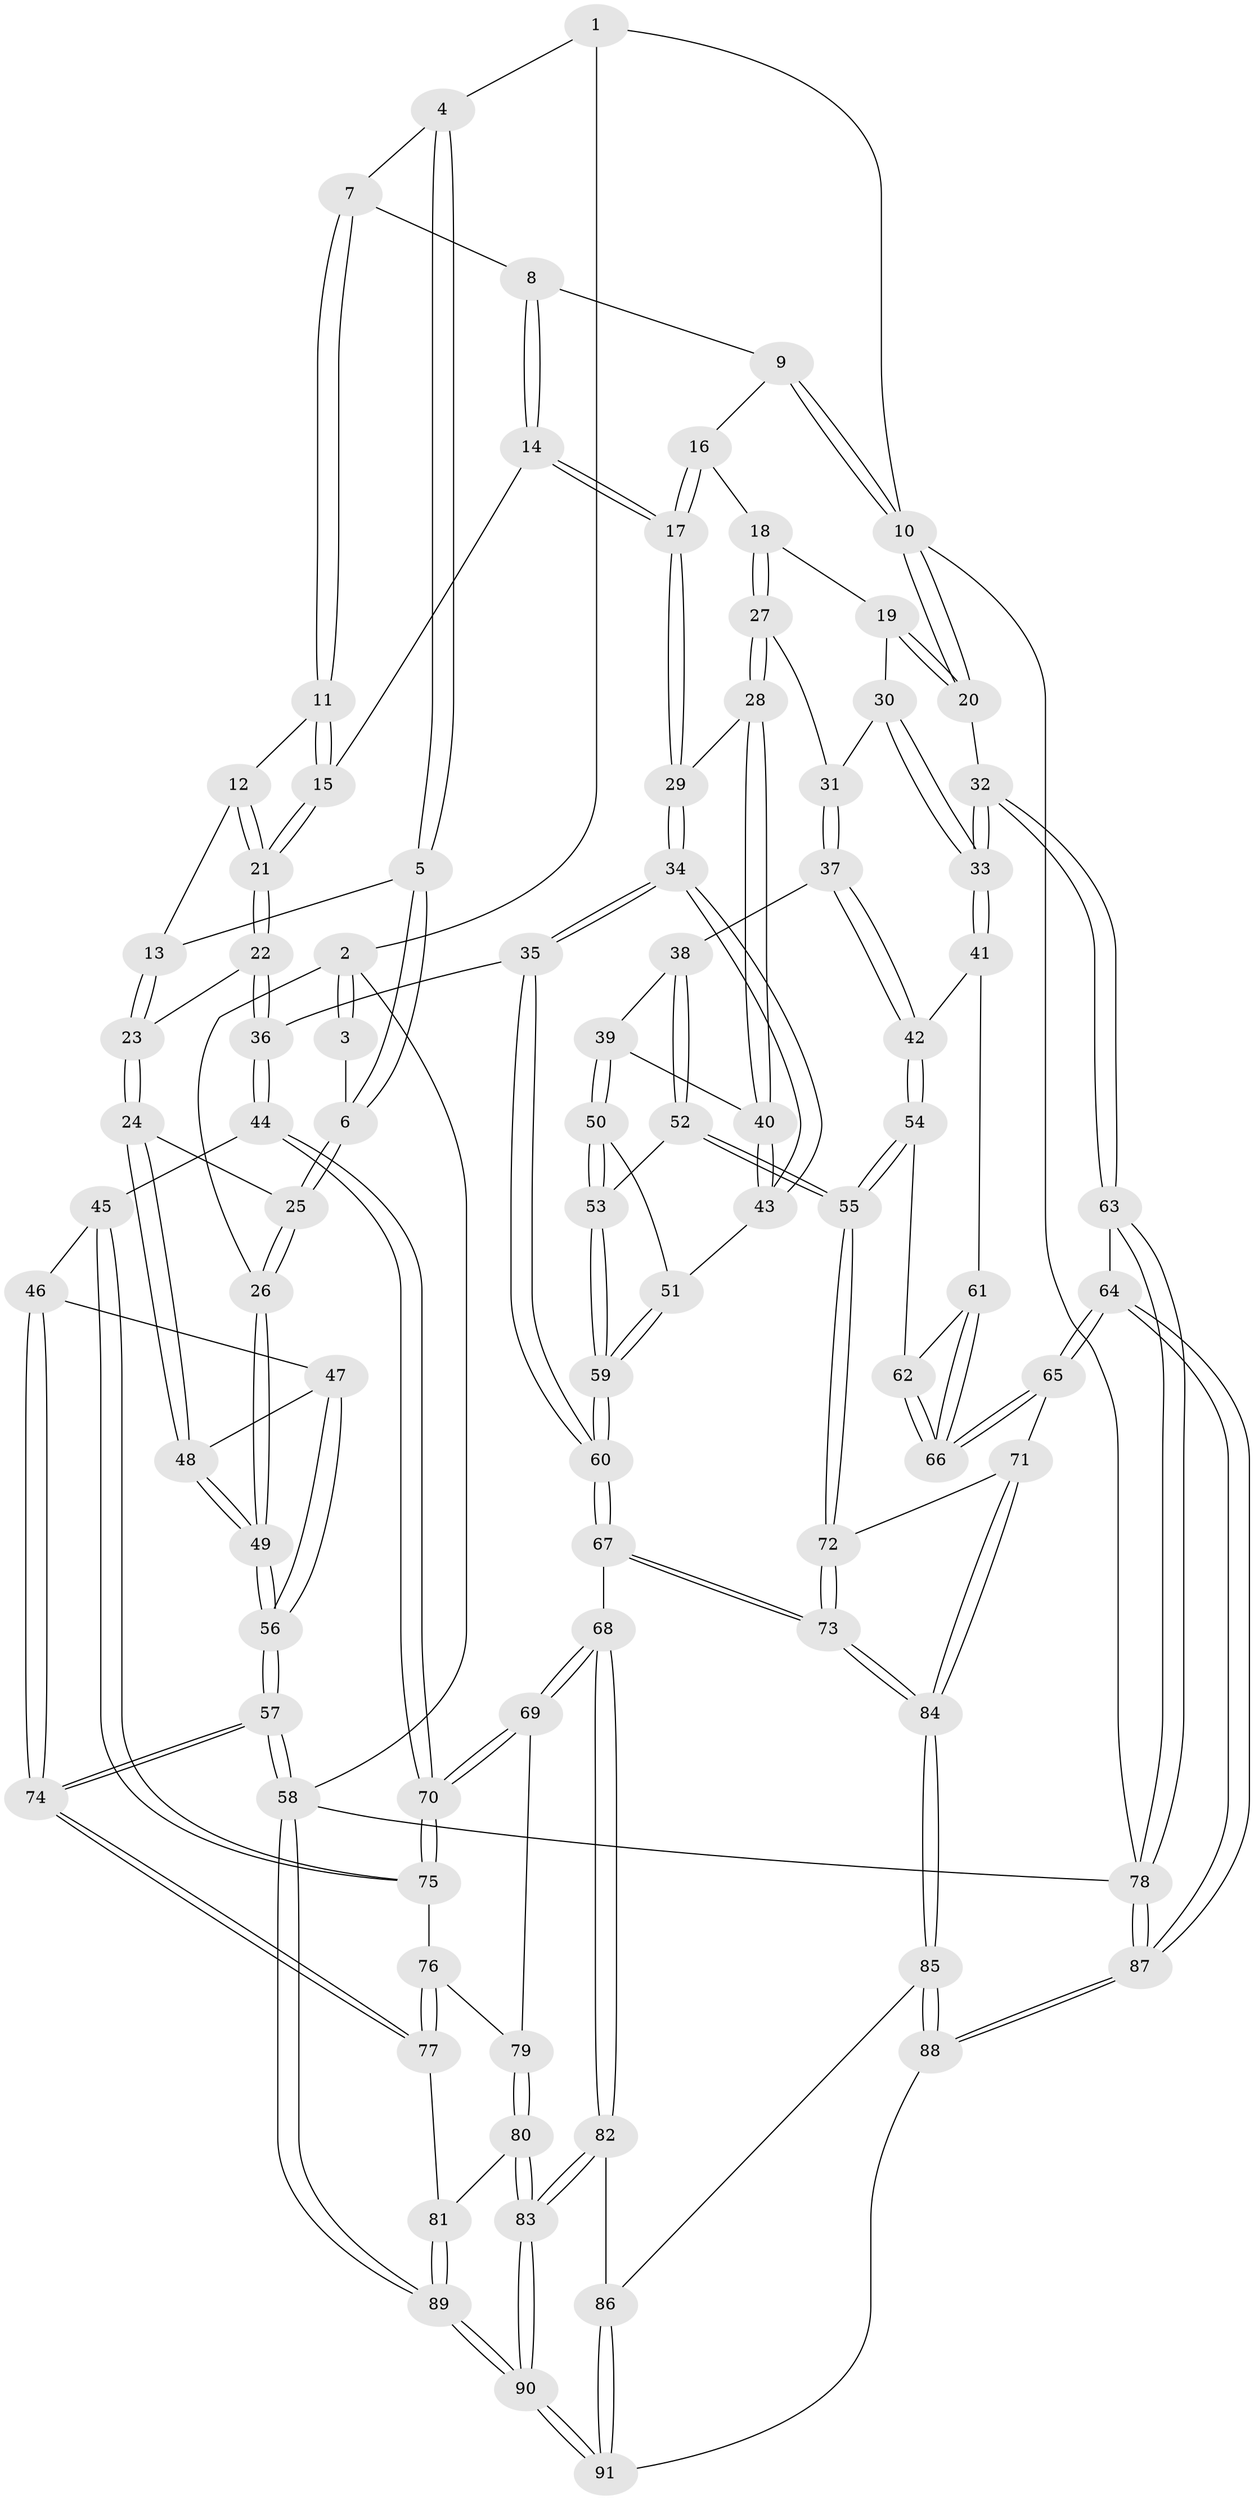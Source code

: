 // coarse degree distribution, {5: 0.2777777777777778, 4: 0.2777777777777778, 3: 0.25, 6: 0.1388888888888889, 8: 0.027777777777777776, 7: 0.027777777777777776}
// Generated by graph-tools (version 1.1) at 2025/06/03/04/25 22:06:20]
// undirected, 91 vertices, 224 edges
graph export_dot {
graph [start="1"]
  node [color=gray90,style=filled];
  1 [pos="+0.2780906482726422+0"];
  2 [pos="+0+0"];
  3 [pos="+0.010019339999875847+0.06350278748591534"];
  4 [pos="+0.3450952298004036+0"];
  5 [pos="+0.20017852641475417+0.13200174392766975"];
  6 [pos="+0.19514810624672105+0.13512063545900374"];
  7 [pos="+0.5663548694868572+0"];
  8 [pos="+0.5757655003771569+0"];
  9 [pos="+0.6891001779303464+0"];
  10 [pos="+1+0"];
  11 [pos="+0.3905012279793817+0.21953326626807193"];
  12 [pos="+0.2865498939658181+0.20068623279378217"];
  13 [pos="+0.2560131634877425+0.18833433305844385"];
  14 [pos="+0.6292965780817286+0.21335141668664545"];
  15 [pos="+0.42946348512510124+0.29268249927365847"];
  16 [pos="+0.9092877498460455+0.14880544600447215"];
  17 [pos="+0.6464790095300912+0.24096654342059862"];
  18 [pos="+0.9696706420829577+0.18853436242322072"];
  19 [pos="+0.9775558322911341+0.19025114707073945"];
  20 [pos="+1+0.20889337240144226"];
  21 [pos="+0.4031876403407231+0.3295844384096576"];
  22 [pos="+0.3703370725495089+0.40510961220695385"];
  23 [pos="+0.3197846365035924+0.3966816098366711"];
  24 [pos="+0.20541889853055104+0.4238365035317518"];
  25 [pos="+0.09276552265551775+0.27038525403198743"];
  26 [pos="+0+0.33258295747493455"];
  27 [pos="+0.7289655146833262+0.33218006282747653"];
  28 [pos="+0.6937342652297563+0.3173383640799826"];
  29 [pos="+0.6714152349957891+0.30467354887112075"];
  30 [pos="+0.8822688923495218+0.34047129122131026"];
  31 [pos="+0.7312033137359826+0.33412836017232184"];
  32 [pos="+1+0.4986247121170971"];
  33 [pos="+1+0.4984742197267289"];
  34 [pos="+0.5165210138667956+0.5030737083933784"];
  35 [pos="+0.4856425244039916+0.5132882783821349"];
  36 [pos="+0.4617819295670013+0.5133437997798675"];
  37 [pos="+0.8368669049788392+0.4964997254959936"];
  38 [pos="+0.7348031632854943+0.5330236941916038"];
  39 [pos="+0.7172199456837527+0.5309574316034353"];
  40 [pos="+0.6954672786249023+0.4988639969997285"];
  41 [pos="+0.9021122662065447+0.5273601862933265"];
  42 [pos="+0.85553664947824+0.5093613774473621"];
  43 [pos="+0.5636299636135681+0.5296496588129872"];
  44 [pos="+0.44066997896949045+0.5383266119812327"];
  45 [pos="+0.26070764830595083+0.6368192075848167"];
  46 [pos="+0.24735842245222325+0.6318332044000354"];
  47 [pos="+0.17749508220198473+0.5237705725334473"];
  48 [pos="+0.17644340280439308+0.4932028489205494"];
  49 [pos="+0+0.42446439406642306"];
  50 [pos="+0.6387116160128945+0.5684321489819361"];
  51 [pos="+0.5847444899189881+0.5446256454794121"];
  52 [pos="+0.7117267554392712+0.6500377239345263"];
  53 [pos="+0.7045010271970068+0.6479331126535717"];
  54 [pos="+0.7204961656945034+0.6472862766937518"];
  55 [pos="+0.7124005724663087+0.6504432254414502"];
  56 [pos="+0+0.7163585425001395"];
  57 [pos="+0+0.8031258120273818"];
  58 [pos="+0+1"];
  59 [pos="+0.6192118415474896+0.6875484714398489"];
  60 [pos="+0.5682340150614001+0.7426697037921406"];
  61 [pos="+0.8874934505322882+0.5626320653302174"];
  62 [pos="+0.7888373481218244+0.6500071137804863"];
  63 [pos="+1+0.7919918661840561"];
  64 [pos="+0.9096694182981196+0.8140004357090964"];
  65 [pos="+0.8592350339813488+0.7874057366857233"];
  66 [pos="+0.8552575218267088+0.7275560259229887"];
  67 [pos="+0.5599853429461967+0.7835931340227064"];
  68 [pos="+0.4745707122992257+0.7899721687826937"];
  69 [pos="+0.44655253000739886+0.7682486251810421"];
  70 [pos="+0.4340919316325651+0.7509903857246097"];
  71 [pos="+0.7736438991871799+0.7910374624544775"];
  72 [pos="+0.7248858981438859+0.694969112982505"];
  73 [pos="+0.5634602426319146+0.7866161703355532"];
  74 [pos="+0.018586061556359536+0.7819110659646887"];
  75 [pos="+0.2893193833942877+0.7052861277586462"];
  76 [pos="+0.2785419291566079+0.7562094714494377"];
  77 [pos="+0.16764557092219445+0.8294762850865961"];
  78 [pos="+1+1"];
  79 [pos="+0.31287105799747933+0.8290622425685414"];
  80 [pos="+0.310419586666552+0.8803750008989671"];
  81 [pos="+0.21929414251970084+0.8899914508235827"];
  82 [pos="+0.4255331200368792+0.8935728709679682"];
  83 [pos="+0.3420646156376915+0.9103981059172753"];
  84 [pos="+0.6516970559732999+0.88059042093513"];
  85 [pos="+0.6509307062345817+0.9430044036251306"];
  86 [pos="+0.4273543732324869+0.8961976699110568"];
  87 [pos="+0.745082051808957+1"];
  88 [pos="+0.6761276307356793+1"];
  89 [pos="+0.09564790225283833+1"];
  90 [pos="+0.2706407417708805+1"];
  91 [pos="+0.5625082587373259+1"];
  1 -- 2;
  1 -- 4;
  1 -- 10;
  2 -- 3;
  2 -- 3;
  2 -- 26;
  2 -- 58;
  3 -- 6;
  4 -- 5;
  4 -- 5;
  4 -- 7;
  5 -- 6;
  5 -- 6;
  5 -- 13;
  6 -- 25;
  6 -- 25;
  7 -- 8;
  7 -- 11;
  7 -- 11;
  8 -- 9;
  8 -- 14;
  8 -- 14;
  9 -- 10;
  9 -- 10;
  9 -- 16;
  10 -- 20;
  10 -- 20;
  10 -- 78;
  11 -- 12;
  11 -- 15;
  11 -- 15;
  12 -- 13;
  12 -- 21;
  12 -- 21;
  13 -- 23;
  13 -- 23;
  14 -- 15;
  14 -- 17;
  14 -- 17;
  15 -- 21;
  15 -- 21;
  16 -- 17;
  16 -- 17;
  16 -- 18;
  17 -- 29;
  17 -- 29;
  18 -- 19;
  18 -- 27;
  18 -- 27;
  19 -- 20;
  19 -- 20;
  19 -- 30;
  20 -- 32;
  21 -- 22;
  21 -- 22;
  22 -- 23;
  22 -- 36;
  22 -- 36;
  23 -- 24;
  23 -- 24;
  24 -- 25;
  24 -- 48;
  24 -- 48;
  25 -- 26;
  25 -- 26;
  26 -- 49;
  26 -- 49;
  27 -- 28;
  27 -- 28;
  27 -- 31;
  28 -- 29;
  28 -- 40;
  28 -- 40;
  29 -- 34;
  29 -- 34;
  30 -- 31;
  30 -- 33;
  30 -- 33;
  31 -- 37;
  31 -- 37;
  32 -- 33;
  32 -- 33;
  32 -- 63;
  32 -- 63;
  33 -- 41;
  33 -- 41;
  34 -- 35;
  34 -- 35;
  34 -- 43;
  34 -- 43;
  35 -- 36;
  35 -- 60;
  35 -- 60;
  36 -- 44;
  36 -- 44;
  37 -- 38;
  37 -- 42;
  37 -- 42;
  38 -- 39;
  38 -- 52;
  38 -- 52;
  39 -- 40;
  39 -- 50;
  39 -- 50;
  40 -- 43;
  40 -- 43;
  41 -- 42;
  41 -- 61;
  42 -- 54;
  42 -- 54;
  43 -- 51;
  44 -- 45;
  44 -- 70;
  44 -- 70;
  45 -- 46;
  45 -- 75;
  45 -- 75;
  46 -- 47;
  46 -- 74;
  46 -- 74;
  47 -- 48;
  47 -- 56;
  47 -- 56;
  48 -- 49;
  48 -- 49;
  49 -- 56;
  49 -- 56;
  50 -- 51;
  50 -- 53;
  50 -- 53;
  51 -- 59;
  51 -- 59;
  52 -- 53;
  52 -- 55;
  52 -- 55;
  53 -- 59;
  53 -- 59;
  54 -- 55;
  54 -- 55;
  54 -- 62;
  55 -- 72;
  55 -- 72;
  56 -- 57;
  56 -- 57;
  57 -- 58;
  57 -- 58;
  57 -- 74;
  57 -- 74;
  58 -- 89;
  58 -- 89;
  58 -- 78;
  59 -- 60;
  59 -- 60;
  60 -- 67;
  60 -- 67;
  61 -- 62;
  61 -- 66;
  61 -- 66;
  62 -- 66;
  62 -- 66;
  63 -- 64;
  63 -- 78;
  63 -- 78;
  64 -- 65;
  64 -- 65;
  64 -- 87;
  64 -- 87;
  65 -- 66;
  65 -- 66;
  65 -- 71;
  67 -- 68;
  67 -- 73;
  67 -- 73;
  68 -- 69;
  68 -- 69;
  68 -- 82;
  68 -- 82;
  69 -- 70;
  69 -- 70;
  69 -- 79;
  70 -- 75;
  70 -- 75;
  71 -- 72;
  71 -- 84;
  71 -- 84;
  72 -- 73;
  72 -- 73;
  73 -- 84;
  73 -- 84;
  74 -- 77;
  74 -- 77;
  75 -- 76;
  76 -- 77;
  76 -- 77;
  76 -- 79;
  77 -- 81;
  78 -- 87;
  78 -- 87;
  79 -- 80;
  79 -- 80;
  80 -- 81;
  80 -- 83;
  80 -- 83;
  81 -- 89;
  81 -- 89;
  82 -- 83;
  82 -- 83;
  82 -- 86;
  83 -- 90;
  83 -- 90;
  84 -- 85;
  84 -- 85;
  85 -- 86;
  85 -- 88;
  85 -- 88;
  86 -- 91;
  86 -- 91;
  87 -- 88;
  87 -- 88;
  88 -- 91;
  89 -- 90;
  89 -- 90;
  90 -- 91;
  90 -- 91;
}
